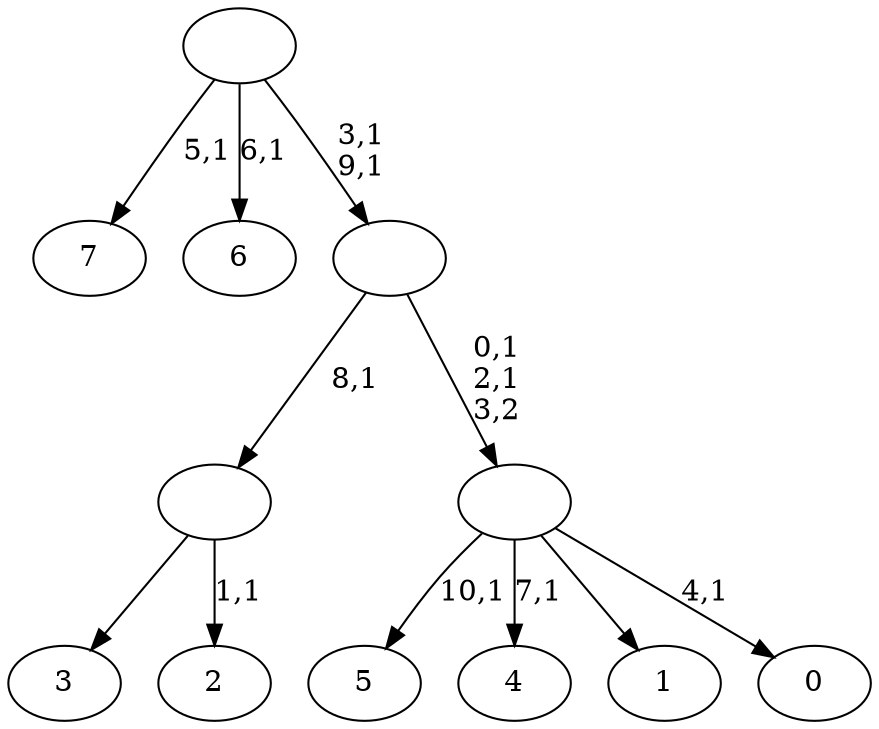 digraph T {
	19 [label="7"]
	17 [label="6"]
	15 [label="5"]
	13 [label="4"]
	11 [label="3"]
	10 [label="2"]
	8 [label=""]
	7 [label="1"]
	6 [label="0"]
	4 [label=""]
	2 [label=""]
	0 [label=""]
	8 -> 10 [label="1,1"]
	8 -> 11 [label=""]
	4 -> 6 [label="4,1"]
	4 -> 13 [label="7,1"]
	4 -> 15 [label="10,1"]
	4 -> 7 [label=""]
	2 -> 4 [label="0,1\n2,1\n3,2"]
	2 -> 8 [label="8,1"]
	0 -> 2 [label="3,1\n9,1"]
	0 -> 17 [label="6,1"]
	0 -> 19 [label="5,1"]
}
